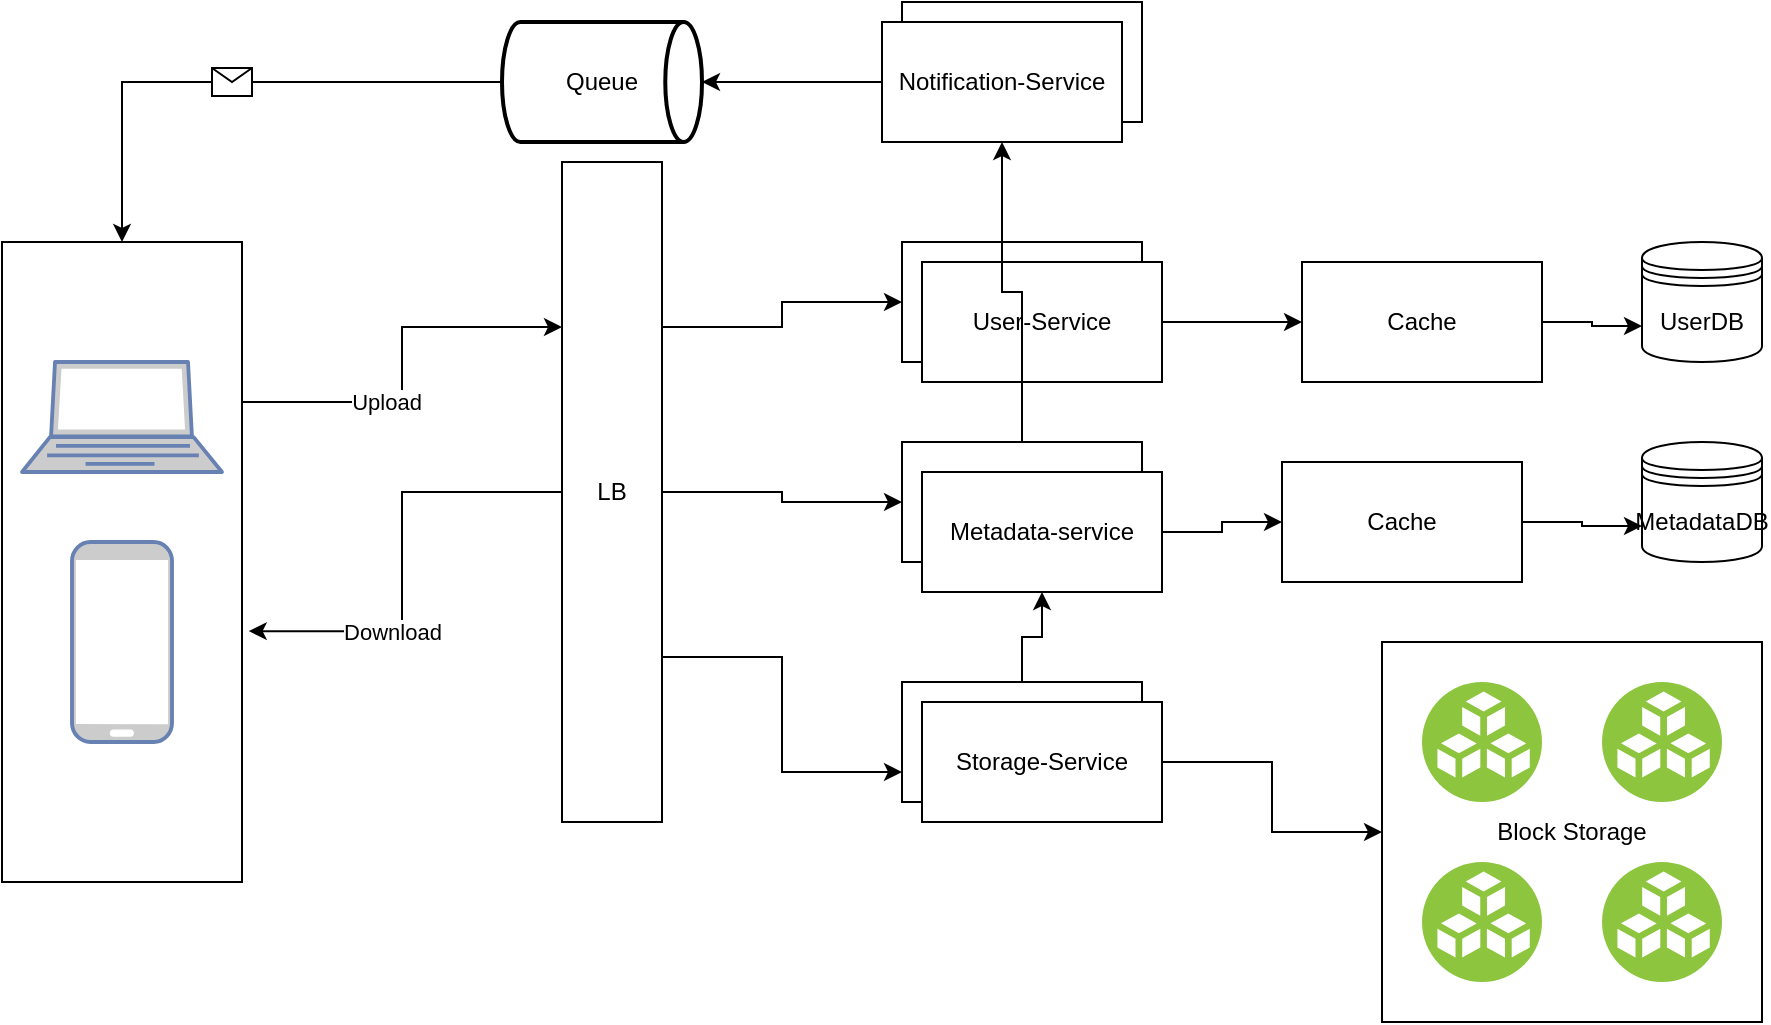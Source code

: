 <mxfile version="22.1.11" type="github">
  <diagram name="Page-1" id="8VGNTg7oLzKtVpUdy8OX">
    <mxGraphModel dx="1008" dy="1692" grid="1" gridSize="10" guides="1" tooltips="1" connect="1" arrows="1" fold="1" page="1" pageScale="1" pageWidth="850" pageHeight="1100" math="0" shadow="0">
      <root>
        <mxCell id="0" />
        <mxCell id="1" parent="0" />
        <mxCell id="3wLslGgMofeVvNUtL3U6-37" style="edgeStyle=orthogonalEdgeStyle;rounded=0;orthogonalLoop=1;jettySize=auto;html=1;exitX=1;exitY=0.25;exitDx=0;exitDy=0;entryX=0;entryY=0.25;entryDx=0;entryDy=0;" edge="1" parent="1" source="3wLslGgMofeVvNUtL3U6-5" target="3wLslGgMofeVvNUtL3U6-6">
          <mxGeometry relative="1" as="geometry" />
        </mxCell>
        <mxCell id="3wLslGgMofeVvNUtL3U6-39" value="Upload" style="edgeLabel;html=1;align=center;verticalAlign=middle;resizable=0;points=[];" vertex="1" connectable="0" parent="3wLslGgMofeVvNUtL3U6-37">
          <mxGeometry x="-0.278" relative="1" as="geometry">
            <mxPoint as="offset" />
          </mxGeometry>
        </mxCell>
        <mxCell id="3wLslGgMofeVvNUtL3U6-5" value="" style="rounded=0;whiteSpace=wrap;html=1;" vertex="1" parent="1">
          <mxGeometry x="70" y="60" width="120" height="320" as="geometry" />
        </mxCell>
        <mxCell id="3wLslGgMofeVvNUtL3U6-3" value="" style="fontColor=#0066CC;verticalAlign=top;verticalLabelPosition=bottom;labelPosition=center;align=center;html=1;outlineConnect=0;fillColor=#CCCCCC;strokeColor=#6881B3;gradientColor=none;gradientDirection=north;strokeWidth=2;shape=mxgraph.networks.laptop;" vertex="1" parent="1">
          <mxGeometry x="80" y="120" width="100" height="55" as="geometry" />
        </mxCell>
        <mxCell id="3wLslGgMofeVvNUtL3U6-4" value="" style="fontColor=#0066CC;verticalAlign=top;verticalLabelPosition=bottom;labelPosition=center;align=center;html=1;outlineConnect=0;fillColor=#CCCCCC;strokeColor=#6881B3;gradientColor=none;gradientDirection=north;strokeWidth=2;shape=mxgraph.networks.mobile;" vertex="1" parent="1">
          <mxGeometry x="105" y="210" width="50" height="100" as="geometry" />
        </mxCell>
        <mxCell id="3wLslGgMofeVvNUtL3U6-32" style="edgeStyle=orthogonalEdgeStyle;rounded=0;orthogonalLoop=1;jettySize=auto;html=1;exitX=1;exitY=0.25;exitDx=0;exitDy=0;entryX=0;entryY=0.5;entryDx=0;entryDy=0;" edge="1" parent="1" source="3wLslGgMofeVvNUtL3U6-6" target="3wLslGgMofeVvNUtL3U6-7">
          <mxGeometry relative="1" as="geometry" />
        </mxCell>
        <mxCell id="3wLslGgMofeVvNUtL3U6-33" style="edgeStyle=orthogonalEdgeStyle;rounded=0;orthogonalLoop=1;jettySize=auto;html=1;exitX=1;exitY=0.5;exitDx=0;exitDy=0;entryX=0;entryY=0.5;entryDx=0;entryDy=0;" edge="1" parent="1" source="3wLslGgMofeVvNUtL3U6-6" target="3wLslGgMofeVvNUtL3U6-9">
          <mxGeometry relative="1" as="geometry" />
        </mxCell>
        <mxCell id="3wLslGgMofeVvNUtL3U6-34" style="edgeStyle=orthogonalEdgeStyle;rounded=0;orthogonalLoop=1;jettySize=auto;html=1;exitX=1;exitY=0.75;exitDx=0;exitDy=0;entryX=0;entryY=0.75;entryDx=0;entryDy=0;" edge="1" parent="1" source="3wLslGgMofeVvNUtL3U6-6" target="3wLslGgMofeVvNUtL3U6-11">
          <mxGeometry relative="1" as="geometry" />
        </mxCell>
        <mxCell id="3wLslGgMofeVvNUtL3U6-6" value="LB" style="rounded=0;whiteSpace=wrap;html=1;" vertex="1" parent="1">
          <mxGeometry x="350" y="20" width="50" height="330" as="geometry" />
        </mxCell>
        <mxCell id="3wLslGgMofeVvNUtL3U6-7" value="" style="rounded=0;whiteSpace=wrap;html=1;" vertex="1" parent="1">
          <mxGeometry x="520" y="60" width="120" height="60" as="geometry" />
        </mxCell>
        <mxCell id="3wLslGgMofeVvNUtL3U6-45" style="edgeStyle=orthogonalEdgeStyle;rounded=0;orthogonalLoop=1;jettySize=auto;html=1;exitX=1;exitY=0.5;exitDx=0;exitDy=0;" edge="1" parent="1" source="3wLslGgMofeVvNUtL3U6-8" target="3wLslGgMofeVvNUtL3U6-41">
          <mxGeometry relative="1" as="geometry" />
        </mxCell>
        <mxCell id="3wLslGgMofeVvNUtL3U6-8" value="User-Service" style="rounded=0;whiteSpace=wrap;html=1;" vertex="1" parent="1">
          <mxGeometry x="530" y="70" width="120" height="60" as="geometry" />
        </mxCell>
        <mxCell id="3wLslGgMofeVvNUtL3U6-54" style="edgeStyle=orthogonalEdgeStyle;rounded=0;orthogonalLoop=1;jettySize=auto;html=1;exitX=0.5;exitY=0;exitDx=0;exitDy=0;entryX=0.5;entryY=1;entryDx=0;entryDy=0;" edge="1" parent="1" source="3wLslGgMofeVvNUtL3U6-9" target="3wLslGgMofeVvNUtL3U6-24">
          <mxGeometry relative="1" as="geometry" />
        </mxCell>
        <mxCell id="3wLslGgMofeVvNUtL3U6-9" value="" style="rounded=0;whiteSpace=wrap;html=1;" vertex="1" parent="1">
          <mxGeometry x="520" y="160" width="120" height="60" as="geometry" />
        </mxCell>
        <mxCell id="3wLslGgMofeVvNUtL3U6-43" style="edgeStyle=orthogonalEdgeStyle;rounded=0;orthogonalLoop=1;jettySize=auto;html=1;exitX=1;exitY=0.5;exitDx=0;exitDy=0;entryX=0;entryY=0.5;entryDx=0;entryDy=0;" edge="1" parent="1" source="3wLslGgMofeVvNUtL3U6-10" target="3wLslGgMofeVvNUtL3U6-42">
          <mxGeometry relative="1" as="geometry" />
        </mxCell>
        <mxCell id="3wLslGgMofeVvNUtL3U6-10" value="Metadata-service" style="rounded=0;whiteSpace=wrap;html=1;" vertex="1" parent="1">
          <mxGeometry x="530" y="175" width="120" height="60" as="geometry" />
        </mxCell>
        <mxCell id="3wLslGgMofeVvNUtL3U6-48" style="edgeStyle=orthogonalEdgeStyle;rounded=0;orthogonalLoop=1;jettySize=auto;html=1;exitX=0.5;exitY=0;exitDx=0;exitDy=0;entryX=0.5;entryY=1;entryDx=0;entryDy=0;" edge="1" parent="1" source="3wLslGgMofeVvNUtL3U6-11" target="3wLslGgMofeVvNUtL3U6-10">
          <mxGeometry relative="1" as="geometry" />
        </mxCell>
        <mxCell id="3wLslGgMofeVvNUtL3U6-11" value="" style="rounded=0;whiteSpace=wrap;html=1;" vertex="1" parent="1">
          <mxGeometry x="520" y="280" width="120" height="60" as="geometry" />
        </mxCell>
        <mxCell id="3wLslGgMofeVvNUtL3U6-47" value="" style="edgeStyle=orthogonalEdgeStyle;rounded=0;orthogonalLoop=1;jettySize=auto;html=1;" edge="1" parent="1" source="3wLslGgMofeVvNUtL3U6-12" target="3wLslGgMofeVvNUtL3U6-20">
          <mxGeometry relative="1" as="geometry" />
        </mxCell>
        <mxCell id="3wLslGgMofeVvNUtL3U6-12" value="Storage-Service" style="rounded=0;whiteSpace=wrap;html=1;" vertex="1" parent="1">
          <mxGeometry x="530" y="290" width="120" height="60" as="geometry" />
        </mxCell>
        <mxCell id="3wLslGgMofeVvNUtL3U6-15" value="MetadataDB" style="shape=datastore;whiteSpace=wrap;html=1;" vertex="1" parent="1">
          <mxGeometry x="890" y="160" width="60" height="60" as="geometry" />
        </mxCell>
        <mxCell id="3wLslGgMofeVvNUtL3U6-16" value="UserDB" style="shape=datastore;whiteSpace=wrap;html=1;" vertex="1" parent="1">
          <mxGeometry x="890" y="60" width="60" height="60" as="geometry" />
        </mxCell>
        <mxCell id="3wLslGgMofeVvNUtL3U6-20" value="Block Storage" style="rounded=0;whiteSpace=wrap;html=1;" vertex="1" parent="1">
          <mxGeometry x="760" y="260" width="190" height="190" as="geometry" />
        </mxCell>
        <mxCell id="3wLslGgMofeVvNUtL3U6-13" value="" style="image;aspect=fixed;perimeter=ellipsePerimeter;html=1;align=center;shadow=0;dashed=0;fontColor=#4277BB;labelBackgroundColor=default;fontSize=12;spacingTop=3;image=img/lib/ibm/vpc/BlockStorage.svg;" vertex="1" parent="1">
          <mxGeometry x="780" y="280" width="60" height="60" as="geometry" />
        </mxCell>
        <mxCell id="3wLslGgMofeVvNUtL3U6-17" value="" style="image;aspect=fixed;perimeter=ellipsePerimeter;html=1;align=center;shadow=0;dashed=0;fontColor=#4277BB;labelBackgroundColor=default;fontSize=12;spacingTop=3;image=img/lib/ibm/vpc/BlockStorage.svg;" vertex="1" parent="1">
          <mxGeometry x="870" y="370" width="60" height="60" as="geometry" />
        </mxCell>
        <mxCell id="3wLslGgMofeVvNUtL3U6-18" value="" style="image;aspect=fixed;perimeter=ellipsePerimeter;html=1;align=center;shadow=0;dashed=0;fontColor=#4277BB;labelBackgroundColor=default;fontSize=12;spacingTop=3;image=img/lib/ibm/vpc/BlockStorage.svg;" vertex="1" parent="1">
          <mxGeometry x="870" y="280" width="60" height="60" as="geometry" />
        </mxCell>
        <mxCell id="3wLslGgMofeVvNUtL3U6-19" value="" style="image;aspect=fixed;perimeter=ellipsePerimeter;html=1;align=center;shadow=0;dashed=0;fontColor=#4277BB;labelBackgroundColor=default;fontSize=12;spacingTop=3;image=img/lib/ibm/vpc/BlockStorage.svg;" vertex="1" parent="1">
          <mxGeometry x="780" y="370" width="60" height="60" as="geometry" />
        </mxCell>
        <mxCell id="3wLslGgMofeVvNUtL3U6-22" value="Queue" style="strokeWidth=2;html=1;shape=mxgraph.flowchart.direct_data;whiteSpace=wrap;" vertex="1" parent="1">
          <mxGeometry x="320" y="-50" width="100" height="60" as="geometry" />
        </mxCell>
        <mxCell id="3wLslGgMofeVvNUtL3U6-23" value="" style="rounded=0;whiteSpace=wrap;html=1;" vertex="1" parent="1">
          <mxGeometry x="520" y="-60" width="120" height="60" as="geometry" />
        </mxCell>
        <mxCell id="3wLslGgMofeVvNUtL3U6-24" value="Notification-Service" style="rounded=0;whiteSpace=wrap;html=1;" vertex="1" parent="1">
          <mxGeometry x="510" y="-50" width="120" height="60" as="geometry" />
        </mxCell>
        <mxCell id="3wLslGgMofeVvNUtL3U6-38" style="edgeStyle=orthogonalEdgeStyle;rounded=0;orthogonalLoop=1;jettySize=auto;html=1;exitX=0;exitY=0.5;exitDx=0;exitDy=0;entryX=1.028;entryY=0.608;entryDx=0;entryDy=0;entryPerimeter=0;" edge="1" parent="1" source="3wLslGgMofeVvNUtL3U6-6" target="3wLslGgMofeVvNUtL3U6-5">
          <mxGeometry relative="1" as="geometry" />
        </mxCell>
        <mxCell id="3wLslGgMofeVvNUtL3U6-40" value="Download" style="edgeLabel;html=1;align=center;verticalAlign=middle;resizable=0;points=[];" vertex="1" connectable="0" parent="3wLslGgMofeVvNUtL3U6-38">
          <mxGeometry x="0.368" relative="1" as="geometry">
            <mxPoint as="offset" />
          </mxGeometry>
        </mxCell>
        <mxCell id="3wLslGgMofeVvNUtL3U6-46" style="edgeStyle=orthogonalEdgeStyle;rounded=0;orthogonalLoop=1;jettySize=auto;html=1;exitX=1;exitY=0.5;exitDx=0;exitDy=0;entryX=0;entryY=0.7;entryDx=0;entryDy=0;" edge="1" parent="1" source="3wLslGgMofeVvNUtL3U6-41" target="3wLslGgMofeVvNUtL3U6-16">
          <mxGeometry relative="1" as="geometry" />
        </mxCell>
        <mxCell id="3wLslGgMofeVvNUtL3U6-41" value="Cache" style="rounded=0;whiteSpace=wrap;html=1;" vertex="1" parent="1">
          <mxGeometry x="720" y="70" width="120" height="60" as="geometry" />
        </mxCell>
        <mxCell id="3wLslGgMofeVvNUtL3U6-44" style="edgeStyle=orthogonalEdgeStyle;rounded=0;orthogonalLoop=1;jettySize=auto;html=1;exitX=1;exitY=0.5;exitDx=0;exitDy=0;entryX=0;entryY=0.7;entryDx=0;entryDy=0;" edge="1" parent="1" source="3wLslGgMofeVvNUtL3U6-42" target="3wLslGgMofeVvNUtL3U6-15">
          <mxGeometry relative="1" as="geometry" />
        </mxCell>
        <mxCell id="3wLslGgMofeVvNUtL3U6-42" value="Cache" style="rounded=0;whiteSpace=wrap;html=1;" vertex="1" parent="1">
          <mxGeometry x="710" y="170" width="120" height="60" as="geometry" />
        </mxCell>
        <mxCell id="3wLslGgMofeVvNUtL3U6-52" value="" style="endArrow=classic;html=1;rounded=0;exitX=0;exitY=0.5;exitDx=0;exitDy=0;exitPerimeter=0;entryX=0.5;entryY=0;entryDx=0;entryDy=0;" edge="1" parent="1" source="3wLslGgMofeVvNUtL3U6-22" target="3wLslGgMofeVvNUtL3U6-5">
          <mxGeometry relative="1" as="geometry">
            <mxPoint x="430" y="410" as="sourcePoint" />
            <mxPoint x="140" y="370" as="targetPoint" />
            <Array as="points">
              <mxPoint x="130" y="-20" />
            </Array>
          </mxGeometry>
        </mxCell>
        <mxCell id="3wLslGgMofeVvNUtL3U6-53" value="" style="shape=message;html=1;outlineConnect=0;" vertex="1" parent="3wLslGgMofeVvNUtL3U6-52">
          <mxGeometry width="20" height="14" relative="1" as="geometry">
            <mxPoint x="-10" y="-7" as="offset" />
          </mxGeometry>
        </mxCell>
        <mxCell id="3wLslGgMofeVvNUtL3U6-55" style="edgeStyle=orthogonalEdgeStyle;rounded=0;orthogonalLoop=1;jettySize=auto;html=1;exitX=0;exitY=0.5;exitDx=0;exitDy=0;entryX=1;entryY=0.5;entryDx=0;entryDy=0;entryPerimeter=0;" edge="1" parent="1" source="3wLslGgMofeVvNUtL3U6-24" target="3wLslGgMofeVvNUtL3U6-22">
          <mxGeometry relative="1" as="geometry" />
        </mxCell>
      </root>
    </mxGraphModel>
  </diagram>
</mxfile>
